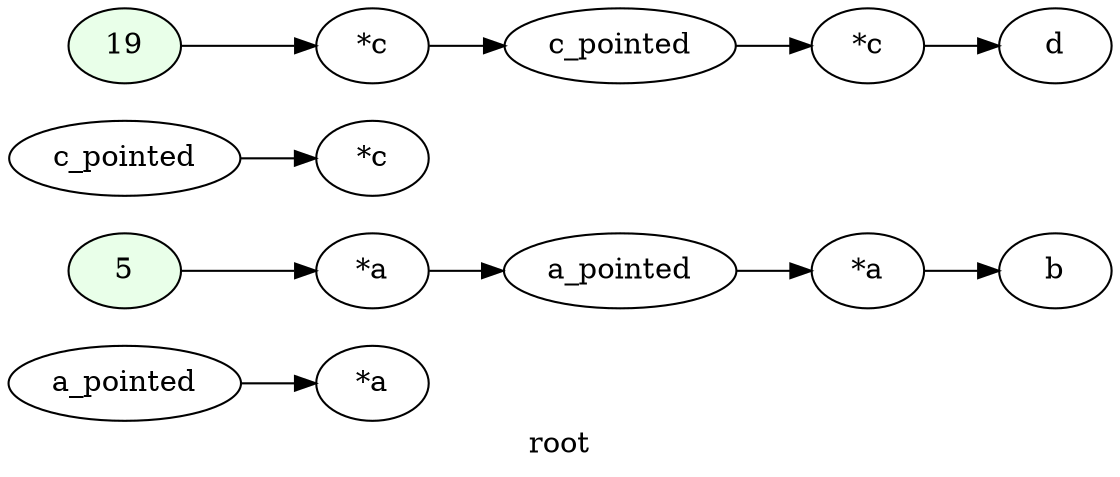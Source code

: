 digraph G
{
rankdir=LR;
label = "root";
	node_000001 [ label = "a_pointed", startingline=5 ]
	node_000002 [ label = "5", style=filled, fillcolor="#E9FFE9", startingline=6 ]
	node_000003 [ label = "*a", startingline=6 ]
	node_000004 [ label = "*a", startingline=6 ]
	node_000005 [ label = "a_pointed", startingline=6 ]
	node_000006 [ label = "*a", startingline=7 ]
	node_000007 [ label = "b", startingline=7 ]
	node_000008 [ label = "c_pointed", startingline=9 ]
	node_000009 [ label = "19", style=filled, fillcolor="#E9FFE9", startingline=10 ]
	node_000010 [ label = "*c", startingline=10 ]
	node_000011 [ label = "*c", startingline=10 ]
	node_000012 [ label = "c_pointed", startingline=10 ]
	node_000013 [ label = "*c", startingline=11 ]
	node_000014 [ label = "d", startingline=11 ]
	node_000001 -> node_000004
	node_000002 -> node_000003
	node_000003 -> node_000005
	node_000005 -> node_000006
	node_000006 -> node_000007
	node_000008 -> node_000011
	node_000009 -> node_000010
	node_000010 -> node_000012
	node_000012 -> node_000013
	node_000013 -> node_000014
}
